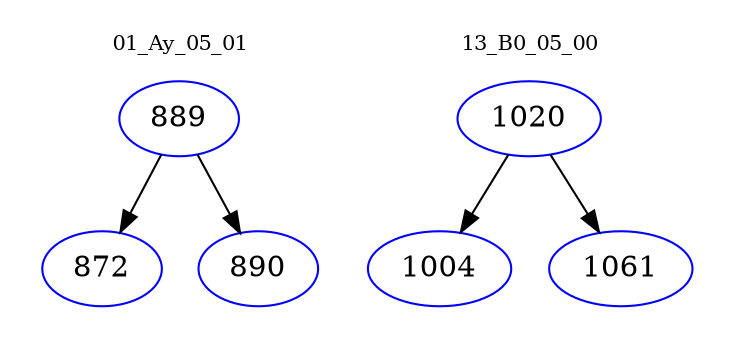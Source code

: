 digraph{
subgraph cluster_0 {
color = white
label = "01_Ay_05_01";
fontsize=10;
T0_889 [label="889", color="blue"]
T0_889 -> T0_872 [color="black"]
T0_872 [label="872", color="blue"]
T0_889 -> T0_890 [color="black"]
T0_890 [label="890", color="blue"]
}
subgraph cluster_1 {
color = white
label = "13_B0_05_00";
fontsize=10;
T1_1020 [label="1020", color="blue"]
T1_1020 -> T1_1004 [color="black"]
T1_1004 [label="1004", color="blue"]
T1_1020 -> T1_1061 [color="black"]
T1_1061 [label="1061", color="blue"]
}
}
